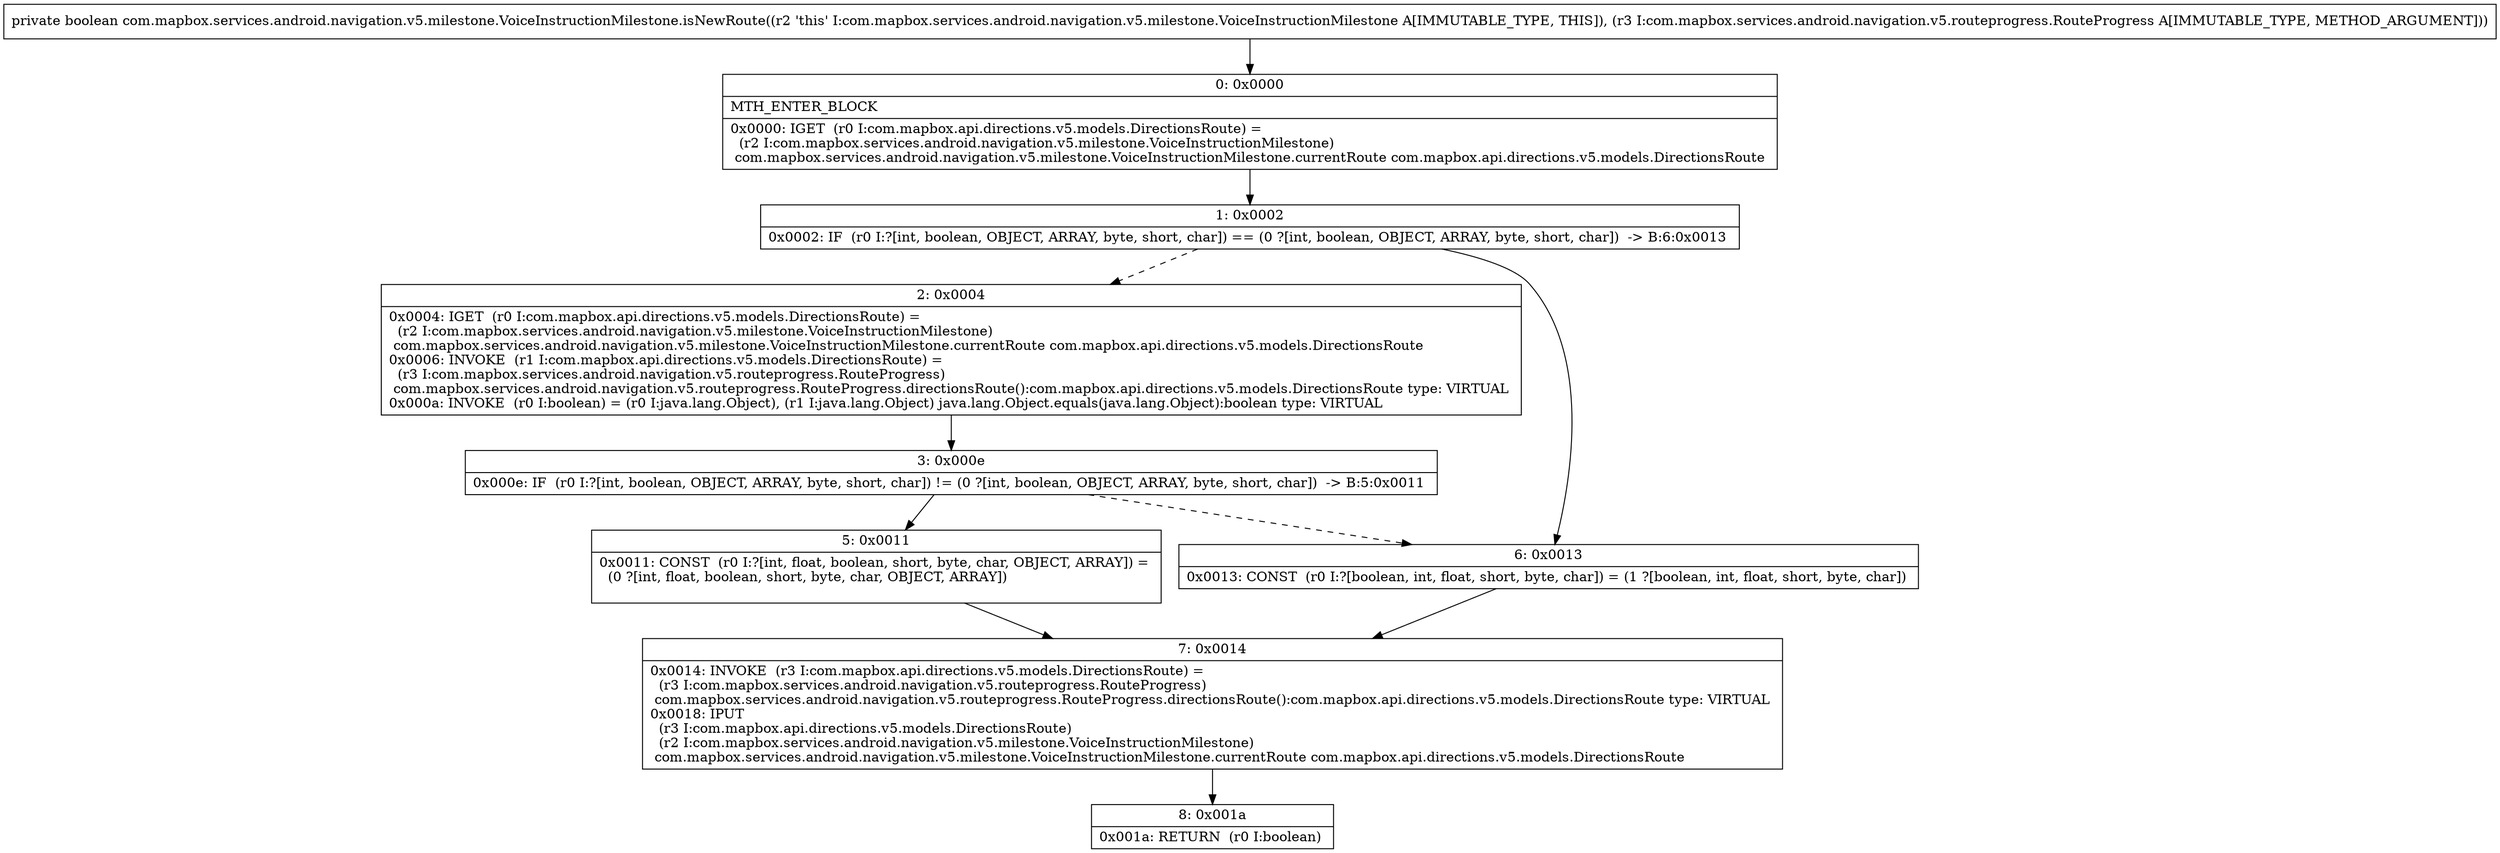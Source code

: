 digraph "CFG forcom.mapbox.services.android.navigation.v5.milestone.VoiceInstructionMilestone.isNewRoute(Lcom\/mapbox\/services\/android\/navigation\/v5\/routeprogress\/RouteProgress;)Z" {
Node_0 [shape=record,label="{0\:\ 0x0000|MTH_ENTER_BLOCK\l|0x0000: IGET  (r0 I:com.mapbox.api.directions.v5.models.DirectionsRoute) = \l  (r2 I:com.mapbox.services.android.navigation.v5.milestone.VoiceInstructionMilestone)\l com.mapbox.services.android.navigation.v5.milestone.VoiceInstructionMilestone.currentRoute com.mapbox.api.directions.v5.models.DirectionsRoute \l}"];
Node_1 [shape=record,label="{1\:\ 0x0002|0x0002: IF  (r0 I:?[int, boolean, OBJECT, ARRAY, byte, short, char]) == (0 ?[int, boolean, OBJECT, ARRAY, byte, short, char])  \-\> B:6:0x0013 \l}"];
Node_2 [shape=record,label="{2\:\ 0x0004|0x0004: IGET  (r0 I:com.mapbox.api.directions.v5.models.DirectionsRoute) = \l  (r2 I:com.mapbox.services.android.navigation.v5.milestone.VoiceInstructionMilestone)\l com.mapbox.services.android.navigation.v5.milestone.VoiceInstructionMilestone.currentRoute com.mapbox.api.directions.v5.models.DirectionsRoute \l0x0006: INVOKE  (r1 I:com.mapbox.api.directions.v5.models.DirectionsRoute) = \l  (r3 I:com.mapbox.services.android.navigation.v5.routeprogress.RouteProgress)\l com.mapbox.services.android.navigation.v5.routeprogress.RouteProgress.directionsRoute():com.mapbox.api.directions.v5.models.DirectionsRoute type: VIRTUAL \l0x000a: INVOKE  (r0 I:boolean) = (r0 I:java.lang.Object), (r1 I:java.lang.Object) java.lang.Object.equals(java.lang.Object):boolean type: VIRTUAL \l}"];
Node_3 [shape=record,label="{3\:\ 0x000e|0x000e: IF  (r0 I:?[int, boolean, OBJECT, ARRAY, byte, short, char]) != (0 ?[int, boolean, OBJECT, ARRAY, byte, short, char])  \-\> B:5:0x0011 \l}"];
Node_5 [shape=record,label="{5\:\ 0x0011|0x0011: CONST  (r0 I:?[int, float, boolean, short, byte, char, OBJECT, ARRAY]) = \l  (0 ?[int, float, boolean, short, byte, char, OBJECT, ARRAY])\l \l}"];
Node_6 [shape=record,label="{6\:\ 0x0013|0x0013: CONST  (r0 I:?[boolean, int, float, short, byte, char]) = (1 ?[boolean, int, float, short, byte, char]) \l}"];
Node_7 [shape=record,label="{7\:\ 0x0014|0x0014: INVOKE  (r3 I:com.mapbox.api.directions.v5.models.DirectionsRoute) = \l  (r3 I:com.mapbox.services.android.navigation.v5.routeprogress.RouteProgress)\l com.mapbox.services.android.navigation.v5.routeprogress.RouteProgress.directionsRoute():com.mapbox.api.directions.v5.models.DirectionsRoute type: VIRTUAL \l0x0018: IPUT  \l  (r3 I:com.mapbox.api.directions.v5.models.DirectionsRoute)\l  (r2 I:com.mapbox.services.android.navigation.v5.milestone.VoiceInstructionMilestone)\l com.mapbox.services.android.navigation.v5.milestone.VoiceInstructionMilestone.currentRoute com.mapbox.api.directions.v5.models.DirectionsRoute \l}"];
Node_8 [shape=record,label="{8\:\ 0x001a|0x001a: RETURN  (r0 I:boolean) \l}"];
MethodNode[shape=record,label="{private boolean com.mapbox.services.android.navigation.v5.milestone.VoiceInstructionMilestone.isNewRoute((r2 'this' I:com.mapbox.services.android.navigation.v5.milestone.VoiceInstructionMilestone A[IMMUTABLE_TYPE, THIS]), (r3 I:com.mapbox.services.android.navigation.v5.routeprogress.RouteProgress A[IMMUTABLE_TYPE, METHOD_ARGUMENT])) }"];
MethodNode -> Node_0;
Node_0 -> Node_1;
Node_1 -> Node_2[style=dashed];
Node_1 -> Node_6;
Node_2 -> Node_3;
Node_3 -> Node_5;
Node_3 -> Node_6[style=dashed];
Node_5 -> Node_7;
Node_6 -> Node_7;
Node_7 -> Node_8;
}

